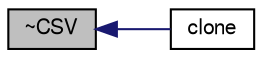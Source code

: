 digraph "~CSV"
{
  bgcolor="transparent";
  edge [fontname="FreeSans",fontsize="10",labelfontname="FreeSans",labelfontsize="10"];
  node [fontname="FreeSans",fontsize="10",shape=record];
  rankdir="LR";
  Node60 [label="~CSV",height=0.2,width=0.4,color="black", fillcolor="grey75", style="filled", fontcolor="black"];
  Node60 -> Node61 [dir="back",color="midnightblue",fontsize="10",style="solid",fontname="FreeSans"];
  Node61 [label="clone",height=0.2,width=0.4,color="black",URL="$a27658.html#acd55b60f901f29af8277113adcfd9a7d",tooltip="Construct and return a clone. "];
}
